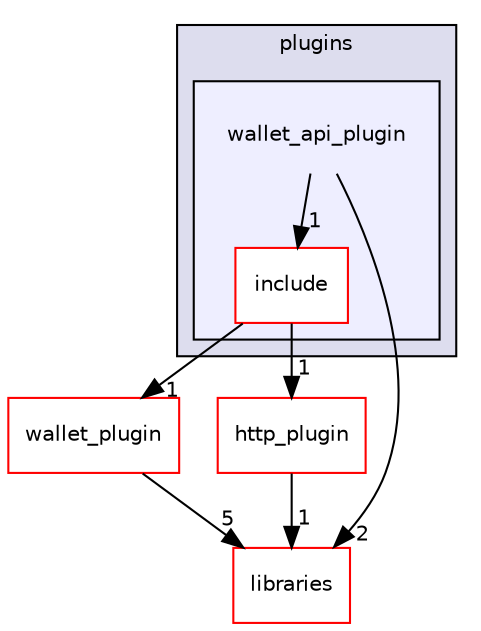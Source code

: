 digraph "plugins/wallet_api_plugin" {
  compound=true
  node [ fontsize="10", fontname="Helvetica"];
  edge [ labelfontsize="10", labelfontname="Helvetica"];
  subgraph clusterdir_38c8d24aef3972a7f87b834274e76e31 {
    graph [ bgcolor="#ddddee", pencolor="black", label="plugins" fontname="Helvetica", fontsize="10", URL="dir_38c8d24aef3972a7f87b834274e76e31.html"]
  subgraph clusterdir_33323504cd028073a0ae7deb6d2cdbda {
    graph [ bgcolor="#eeeeff", pencolor="black", label="" URL="dir_33323504cd028073a0ae7deb6d2cdbda.html"];
    dir_33323504cd028073a0ae7deb6d2cdbda [shape=plaintext label="wallet_api_plugin"];
    dir_bdabe7338566c11e87f79bd67e4cdcf9 [shape=box label="include" color="red" fillcolor="white" style="filled" URL="dir_bdabe7338566c11e87f79bd67e4cdcf9.html"];
  }
  }
  dir_bc0718b08fb2015b8e59c47b2805f60c [shape=box label="libraries" fillcolor="white" style="filled" color="red" URL="dir_bc0718b08fb2015b8e59c47b2805f60c.html"];
  dir_0b3dfba0f864d9a26bf81616cf3bac85 [shape=box label="wallet_plugin" fillcolor="white" style="filled" color="red" URL="dir_0b3dfba0f864d9a26bf81616cf3bac85.html"];
  dir_f833ff7a85c55360bd990f87a6f90636 [shape=box label="http_plugin" fillcolor="white" style="filled" color="red" URL="dir_f833ff7a85c55360bd990f87a6f90636.html"];
  dir_33323504cd028073a0ae7deb6d2cdbda->dir_bc0718b08fb2015b8e59c47b2805f60c [headlabel="2", labeldistance=1.5 headhref="dir_001880_000004.html"];
  dir_33323504cd028073a0ae7deb6d2cdbda->dir_bdabe7338566c11e87f79bd67e4cdcf9 [headlabel="1", labeldistance=1.5 headhref="dir_001880_001881.html"];
  dir_bdabe7338566c11e87f79bd67e4cdcf9->dir_0b3dfba0f864d9a26bf81616cf3bac85 [headlabel="1", labeldistance=1.5 headhref="dir_001881_001884.html"];
  dir_bdabe7338566c11e87f79bd67e4cdcf9->dir_f833ff7a85c55360bd990f87a6f90636 [headlabel="1", labeldistance=1.5 headhref="dir_001881_001856.html"];
  dir_0b3dfba0f864d9a26bf81616cf3bac85->dir_bc0718b08fb2015b8e59c47b2805f60c [headlabel="5", labeldistance=1.5 headhref="dir_001884_000004.html"];
  dir_f833ff7a85c55360bd990f87a6f90636->dir_bc0718b08fb2015b8e59c47b2805f60c [headlabel="1", labeldistance=1.5 headhref="dir_001856_000004.html"];
}
